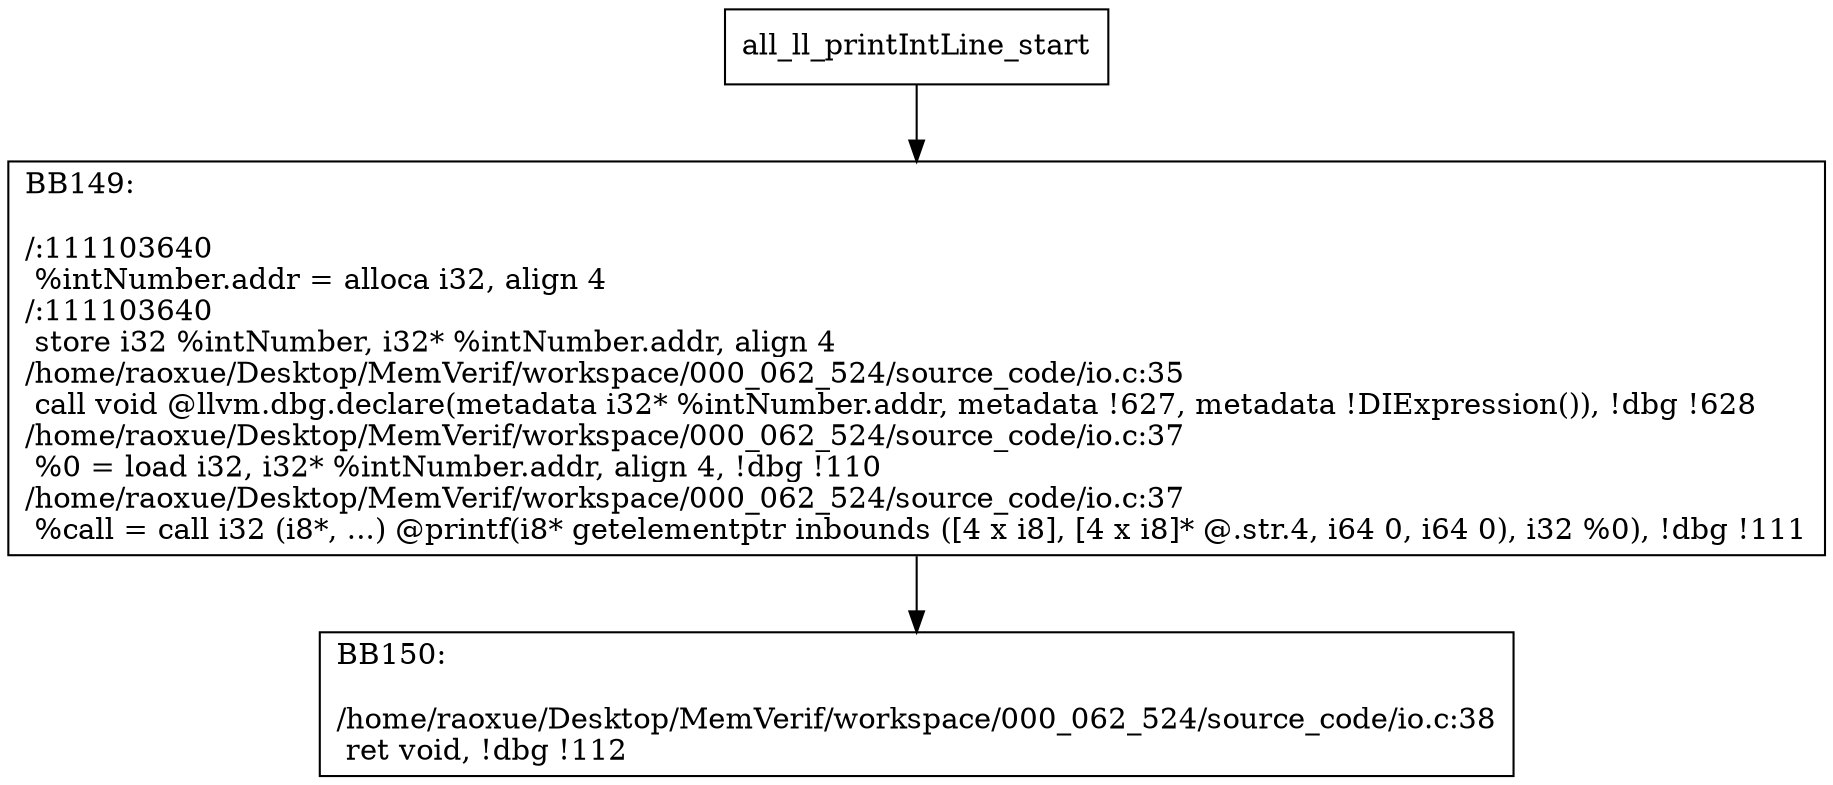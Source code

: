 digraph "CFG for'all_ll_printIntLine' function" {
	BBall_ll_printIntLine_start[shape=record,label="{all_ll_printIntLine_start}"];
	BBall_ll_printIntLine_start-> all_ll_printIntLineBB149;
	all_ll_printIntLineBB149 [shape=record, label="{BB149:\l\l/:111103640\l
  %intNumber.addr = alloca i32, align 4\l
/:111103640\l
  store i32 %intNumber, i32* %intNumber.addr, align 4\l
/home/raoxue/Desktop/MemVerif/workspace/000_062_524/source_code/io.c:35\l
  call void @llvm.dbg.declare(metadata i32* %intNumber.addr, metadata !627, metadata !DIExpression()), !dbg !628\l
/home/raoxue/Desktop/MemVerif/workspace/000_062_524/source_code/io.c:37\l
  %0 = load i32, i32* %intNumber.addr, align 4, !dbg !110\l
/home/raoxue/Desktop/MemVerif/workspace/000_062_524/source_code/io.c:37\l
  %call = call i32 (i8*, ...) @printf(i8* getelementptr inbounds ([4 x i8], [4 x i8]* @.str.4, i64 0, i64 0), i32 %0), !dbg !111\l
}"];
	all_ll_printIntLineBB149-> all_ll_printIntLineBB150;
	all_ll_printIntLineBB150 [shape=record, label="{BB150:\l\l/home/raoxue/Desktop/MemVerif/workspace/000_062_524/source_code/io.c:38\l
  ret void, !dbg !112\l
}"];
}
